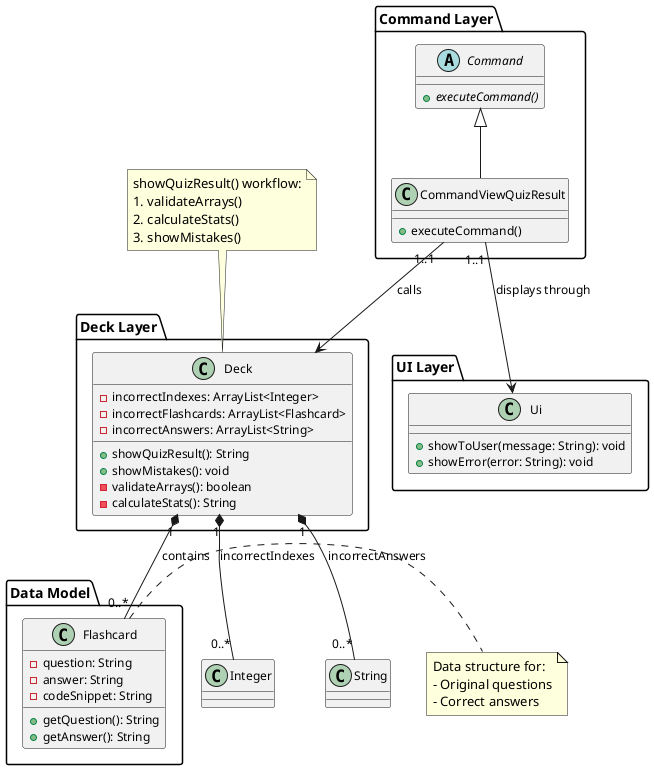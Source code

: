 @startuml QuizResultClassDiagram

skinparam {
    classFontSize 13
    arrowFontSize 12
    classAttributeFontSize 12
}

package "Command Layer" {
    abstract class Command {
        +{abstract} executeCommand()
    }

    class CommandViewQuizResult {
        +executeCommand()
    }
}

package "Deck Layer" {
    class Deck {
        -incorrectIndexes: ArrayList<Integer>
        -incorrectFlashcards: ArrayList<Flashcard>
        -incorrectAnswers: ArrayList<String>
        +showQuizResult(): String
        +showMistakes(): void
        -validateArrays(): boolean
        -calculateStats(): String
    }
}

package "Data Model" {
    class Flashcard {
        -question: String
        -answer: String
        -codeSnippet: String
        +getQuestion(): String
        +getAnswer(): String
    }
}

package "UI Layer" {
    class Ui {
        +showToUser(message: String): void
        +showError(error: String): void
    }
}

' Relationships
Command <|-- CommandViewQuizResult
CommandViewQuizResult --> Deck : "1..1" calls
CommandViewQuizResult --> Ui : "1..1" displays through

Deck "1" *-- "0..*" Flashcard : contains
Deck "1" *-- "0..*" Integer : incorrectIndexes
Deck "1" *-- "0..*" String : incorrectAnswers

' Method call annotations
note top of Deck
  showQuizResult() workflow:
  1. validateArrays()
  2. calculateStats()
  3. showMistakes()
end note

note right of Flashcard
  Data structure for:
  - Original questions
  - Correct answers
end note

@enduml